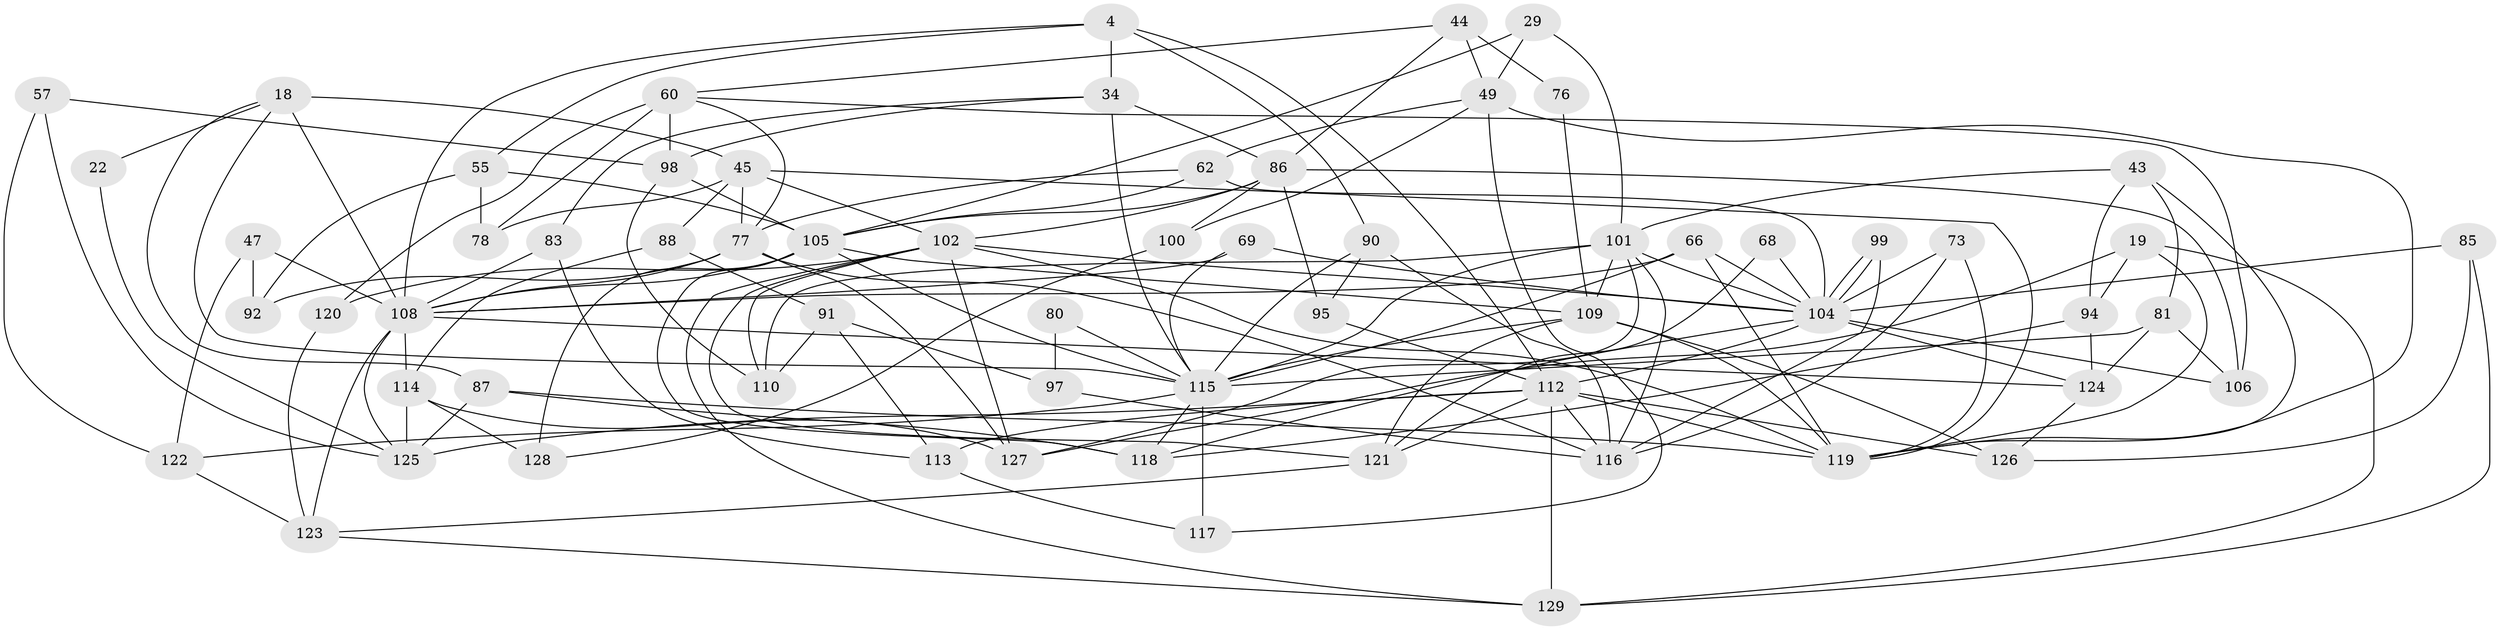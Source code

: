 // original degree distribution, {3: 0.26356589147286824, 6: 0.09302325581395349, 5: 0.1937984496124031, 2: 0.10852713178294573, 4: 0.31007751937984496, 7: 0.023255813953488372, 8: 0.007751937984496124}
// Generated by graph-tools (version 1.1) at 2025/02/03/05/25 17:02:40]
// undirected, 64 vertices, 158 edges
graph export_dot {
graph [start="1"]
  node [color=gray90,style=filled];
  4;
  18 [super="+17"];
  19;
  22;
  29;
  34 [super="+27"];
  43;
  44;
  45;
  47;
  49 [super="+28"];
  55;
  57;
  60 [super="+58"];
  62 [super="+35"];
  66 [super="+65"];
  68;
  69;
  73;
  76;
  77 [super="+59"];
  78 [super="+5"];
  80;
  81 [super="+50"];
  83;
  85 [super="+14"];
  86 [super="+26+82"];
  87;
  88;
  90;
  91;
  92;
  94;
  95;
  97;
  98 [super="+48"];
  99;
  100;
  101 [super="+38+61"];
  102 [super="+70+75"];
  104 [super="+67"];
  105 [super="+72+33+21"];
  106;
  108 [super="+56+107"];
  109 [super="+23+13+103+84"];
  110;
  112 [super="+16+46+93"];
  113 [super="+11"];
  114 [super="+39"];
  115 [super="+71+79"];
  116 [super="+96+32"];
  117;
  118;
  119 [super="+41"];
  120;
  121;
  122 [super="+63"];
  123;
  124 [super="+74+42"];
  125 [super="+111"];
  126;
  127;
  128;
  129 [super="+64"];
  4 -- 34;
  4 -- 55;
  4 -- 90;
  4 -- 112;
  4 -- 108;
  18 -- 87;
  18 -- 115;
  18 -- 108 [weight=2];
  18 -- 45;
  18 -- 22;
  19 -- 94;
  19 -- 127;
  19 -- 129;
  19 -- 119;
  22 -- 125;
  29 -- 49;
  29 -- 101;
  29 -- 105;
  34 -- 83;
  34 -- 115 [weight=2];
  34 -- 98;
  34 -- 86;
  43 -- 94;
  43 -- 81;
  43 -- 101;
  43 -- 119;
  44 -- 60;
  44 -- 49 [weight=2];
  44 -- 76;
  44 -- 86;
  45 -- 77 [weight=2];
  45 -- 78;
  45 -- 88;
  45 -- 119;
  45 -- 102;
  47 -- 108;
  47 -- 122;
  47 -- 92;
  49 -- 117;
  49 -- 100;
  49 -- 62;
  49 -- 119;
  55 -- 78 [weight=2];
  55 -- 92;
  55 -- 105;
  57 -- 98;
  57 -- 125;
  57 -- 122;
  60 -- 78;
  60 -- 77;
  60 -- 98 [weight=2];
  60 -- 120;
  60 -- 106;
  62 -- 77;
  62 -- 104;
  62 -- 105;
  66 -- 115 [weight=3];
  66 -- 104 [weight=2];
  66 -- 119;
  66 -- 108;
  68 -- 121;
  68 -- 104;
  69 -- 115;
  69 -- 104;
  69 -- 108;
  73 -- 116;
  73 -- 104;
  73 -- 119;
  76 -- 109;
  77 -- 127;
  77 -- 92;
  77 -- 108 [weight=2];
  77 -- 116;
  80 -- 97;
  80 -- 115;
  81 -- 106;
  81 -- 115 [weight=2];
  81 -- 124;
  83 -- 113;
  83 -- 108;
  85 -- 104;
  85 -- 126;
  85 -- 129;
  86 -- 105;
  86 -- 100;
  86 -- 95;
  86 -- 106;
  86 -- 102;
  87 -- 119;
  87 -- 118;
  87 -- 125;
  88 -- 114;
  88 -- 91;
  90 -- 115;
  90 -- 95;
  90 -- 116;
  91 -- 110;
  91 -- 97;
  91 -- 113;
  94 -- 118;
  94 -- 124;
  95 -- 112;
  97 -- 116;
  98 -- 105 [weight=2];
  98 -- 110;
  99 -- 104;
  99 -- 104;
  99 -- 116;
  100 -- 128;
  101 -- 115 [weight=3];
  101 -- 116 [weight=3];
  101 -- 109;
  101 -- 110;
  101 -- 127;
  101 -- 104;
  102 -- 127;
  102 -- 104 [weight=2];
  102 -- 119;
  102 -- 110;
  102 -- 120;
  102 -- 121;
  102 -- 129;
  104 -- 118;
  104 -- 106;
  104 -- 124;
  104 -- 112 [weight=2];
  105 -- 128;
  105 -- 115;
  105 -- 108 [weight=4];
  105 -- 118;
  105 -- 109;
  108 -- 125;
  108 -- 123;
  108 -- 114;
  108 -- 124;
  109 -- 121;
  109 -- 115 [weight=3];
  109 -- 119 [weight=3];
  109 -- 126;
  112 -- 113;
  112 -- 119 [weight=2];
  112 -- 125;
  112 -- 116 [weight=3];
  112 -- 121;
  112 -- 126;
  112 -- 129;
  113 -- 117 [weight=2];
  114 -- 128;
  114 -- 125 [weight=2];
  114 -- 127;
  115 -- 122 [weight=3];
  115 -- 117 [weight=2];
  115 -- 118;
  120 -- 123;
  121 -- 123;
  122 -- 123;
  123 -- 129;
  124 -- 126;
}
